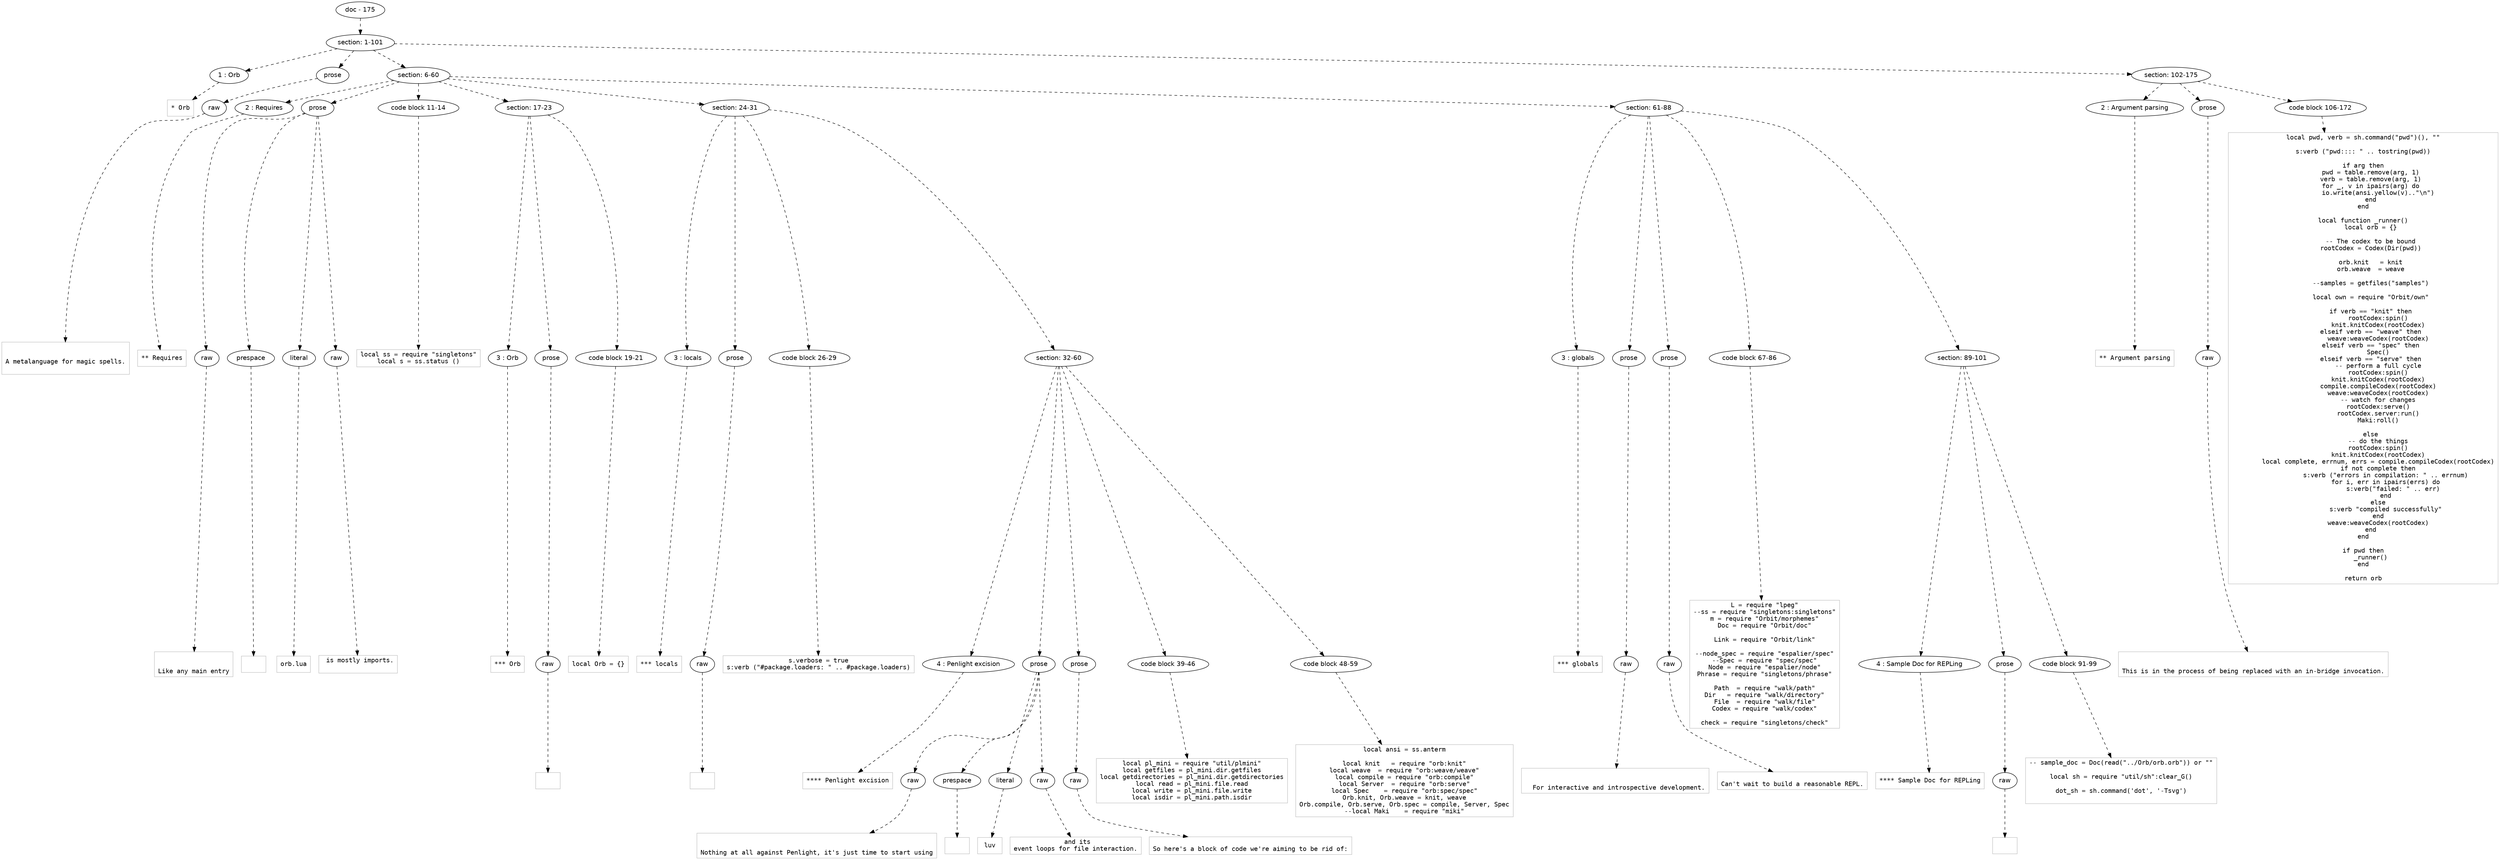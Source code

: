 digraph lpegNode {

node [fontname=Helvetica]
edge [style=dashed]

doc_0 [label="doc - 175"]


doc_0 -> { section_1}
{rank=same; section_1}

section_1 [label="section: 1-101"]


// END RANK doc_0

section_1 -> { header_2 prose_3 section_4 section_5}
{rank=same; header_2 prose_3 section_4 section_5}

header_2 [label="1 : Orb"]

prose_3 [label="prose"]

section_4 [label="section: 6-60"]

section_5 [label="section: 102-175"]


// END RANK section_1

header_2 -> leaf_6
leaf_6  [color=Gray,shape=rectangle,fontname=Inconsolata,label="* Orb"]
// END RANK header_2

prose_3 -> { raw_7}
{rank=same; raw_7}

raw_7 [label="raw"]


// END RANK prose_3

raw_7 -> leaf_8
leaf_8  [color=Gray,shape=rectangle,fontname=Inconsolata,label="

A metalanguage for magic spells.

"]
// END RANK raw_7

section_4 -> { header_9 prose_10 codeblock_11 section_12 section_13 section_14}
{rank=same; header_9 prose_10 codeblock_11 section_12 section_13 section_14}

header_9 [label="2 : Requires"]

prose_10 [label="prose"]

codeblock_11 [label="code block 11-14"]

section_12 [label="section: 17-23"]

section_13 [label="section: 24-31"]

section_14 [label="section: 61-88"]


// END RANK section_4

header_9 -> leaf_15
leaf_15  [color=Gray,shape=rectangle,fontname=Inconsolata,label="** Requires"]
// END RANK header_9

prose_10 -> { raw_16 prespace_17 literal_18 raw_19}
{rank=same; raw_16 prespace_17 literal_18 raw_19}

raw_16 [label="raw"]

prespace_17 [label="prespace"]

literal_18 [label="literal"]

raw_19 [label="raw"]


// END RANK prose_10

raw_16 -> leaf_20
leaf_20  [color=Gray,shape=rectangle,fontname=Inconsolata,label="

Like any main entry"]
// END RANK raw_16

prespace_17 -> leaf_21
leaf_21  [color=Gray,shape=rectangle,fontname=Inconsolata,label=" "]
// END RANK prespace_17

literal_18 -> leaf_22
leaf_22  [color=Gray,shape=rectangle,fontname=Inconsolata,label="orb.lua"]
// END RANK literal_18

raw_19 -> leaf_23
leaf_23  [color=Gray,shape=rectangle,fontname=Inconsolata,label=" is mostly imports.

"]
// END RANK raw_19

codeblock_11 -> leaf_24
leaf_24  [color=Gray,shape=rectangle,fontname=Inconsolata,label="local ss = require \"singletons\"
local s = ss.status ()"]
// END RANK codeblock_11

section_12 -> { header_25 prose_26 codeblock_27}
{rank=same; header_25 prose_26 codeblock_27}

header_25 [label="3 : Orb"]

prose_26 [label="prose"]

codeblock_27 [label="code block 19-21"]


// END RANK section_12

header_25 -> leaf_28
leaf_28  [color=Gray,shape=rectangle,fontname=Inconsolata,label="*** Orb"]
// END RANK header_25

prose_26 -> { raw_29}
{rank=same; raw_29}

raw_29 [label="raw"]


// END RANK prose_26

raw_29 -> leaf_30
leaf_30  [color=Gray,shape=rectangle,fontname=Inconsolata,label="
"]
// END RANK raw_29

codeblock_27 -> leaf_31
leaf_31  [color=Gray,shape=rectangle,fontname=Inconsolata,label="local Orb = {}"]
// END RANK codeblock_27

section_13 -> { header_32 prose_33 codeblock_34 section_35}
{rank=same; header_32 prose_33 codeblock_34 section_35}

header_32 [label="3 : locals"]

prose_33 [label="prose"]

codeblock_34 [label="code block 26-29"]

section_35 [label="section: 32-60"]


// END RANK section_13

header_32 -> leaf_36
leaf_36  [color=Gray,shape=rectangle,fontname=Inconsolata,label="*** locals"]
// END RANK header_32

prose_33 -> { raw_37}
{rank=same; raw_37}

raw_37 [label="raw"]


// END RANK prose_33

raw_37 -> leaf_38
leaf_38  [color=Gray,shape=rectangle,fontname=Inconsolata,label="
"]
// END RANK raw_37

codeblock_34 -> leaf_39
leaf_39  [color=Gray,shape=rectangle,fontname=Inconsolata,label="s.verbose = true
s:verb (\"#package.loaders: \" .. #package.loaders)"]
// END RANK codeblock_34

section_35 -> { header_40 prose_41 prose_42 codeblock_43 codeblock_44}
{rank=same; header_40 prose_41 prose_42 codeblock_43 codeblock_44}

header_40 [label="4 : Penlight excision"]

prose_41 [label="prose"]

prose_42 [label="prose"]

codeblock_43 [label="code block 39-46"]

codeblock_44 [label="code block 48-59"]


// END RANK section_35

header_40 -> leaf_45
leaf_45  [color=Gray,shape=rectangle,fontname=Inconsolata,label="**** Penlight excision"]
// END RANK header_40

prose_41 -> { raw_46 prespace_47 literal_48 raw_49}
{rank=same; raw_46 prespace_47 literal_48 raw_49}

raw_46 [label="raw"]

prespace_47 [label="prespace"]

literal_48 [label="literal"]

raw_49 [label="raw"]


// END RANK prose_41

raw_46 -> leaf_50
leaf_50  [color=Gray,shape=rectangle,fontname=Inconsolata,label="

Nothing at all against Penlight, it's just time to start using"]
// END RANK raw_46

prespace_47 -> leaf_51
leaf_51  [color=Gray,shape=rectangle,fontname=Inconsolata,label=" "]
// END RANK prespace_47

literal_48 -> leaf_52
leaf_52  [color=Gray,shape=rectangle,fontname=Inconsolata,label="luv"]
// END RANK literal_48

raw_49 -> leaf_53
leaf_53  [color=Gray,shape=rectangle,fontname=Inconsolata,label=" and its
event loops for file interaction.
"]
// END RANK raw_49

prose_42 -> { raw_54}
{rank=same; raw_54}

raw_54 [label="raw"]


// END RANK prose_42

raw_54 -> leaf_55
leaf_55  [color=Gray,shape=rectangle,fontname=Inconsolata,label="
So here's a block of code we're aiming to be rid of:
"]
// END RANK raw_54

codeblock_43 -> leaf_56
leaf_56  [color=Gray,shape=rectangle,fontname=Inconsolata,label="local pl_mini = require \"util/plmini\"
local getfiles = pl_mini.dir.getfiles
local getdirectories = pl_mini.dir.getdirectories
local read = pl_mini.file.read
local write = pl_mini.file.write
local isdir = pl_mini.path.isdir"]
// END RANK codeblock_43

codeblock_44 -> leaf_57
leaf_57  [color=Gray,shape=rectangle,fontname=Inconsolata,label="local ansi = ss.anterm

local knit   = require \"orb:knit\"
local weave  = require \"orb:weave/weave\"
local compile = require \"orb:compile\"
local Server  = require \"orb:serve\"
local Spec    = require \"orb:spec/spec\"
Orb.knit, Orb.weave = knit, weave
Orb.compile, Orb.serve, Orb.spec = compile, Server, Spec
--local Maki    = require \"miki\""]
// END RANK codeblock_44

section_14 -> { header_58 prose_59 prose_60 codeblock_61 section_62}
{rank=same; header_58 prose_59 prose_60 codeblock_61 section_62}

header_58 [label="3 : globals"]

prose_59 [label="prose"]

prose_60 [label="prose"]

codeblock_61 [label="code block 67-86"]

section_62 [label="section: 89-101"]


// END RANK section_14

header_58 -> leaf_63
leaf_63  [color=Gray,shape=rectangle,fontname=Inconsolata,label="*** globals"]
// END RANK header_58

prose_59 -> { raw_64}
{rank=same; raw_64}

raw_64 [label="raw"]


// END RANK prose_59

raw_64 -> leaf_65
leaf_65  [color=Gray,shape=rectangle,fontname=Inconsolata,label="

  For interactive and introspective development.
"]
// END RANK raw_64

prose_60 -> { raw_66}
{rank=same; raw_66}

raw_66 [label="raw"]


// END RANK prose_60

raw_66 -> leaf_67
leaf_67  [color=Gray,shape=rectangle,fontname=Inconsolata,label="
Can't wait to build a reasonable REPL.
"]
// END RANK raw_66

codeblock_61 -> leaf_68
leaf_68  [color=Gray,shape=rectangle,fontname=Inconsolata,label="L = require \"lpeg\"
--ss = require \"singletons:singletons\"
m = require \"Orbit/morphemes\"
Doc = require \"Orbit/doc\"

Link = require \"Orbit/link\"

--node_spec = require \"espalier/spec\"
--Spec = require \"spec/spec\"
Node = require \"espalier/node\"
Phrase = require \"singletons/phrase\"

Path  = require \"walk/path\"
Dir   = require \"walk/directory\"
File  = require \"walk/file\"
Codex = require \"walk/codex\"

check = require \"singletons/check\""]
// END RANK codeblock_61

section_62 -> { header_69 prose_70 codeblock_71}
{rank=same; header_69 prose_70 codeblock_71}

header_69 [label="4 : Sample Doc for REPLing"]

prose_70 [label="prose"]

codeblock_71 [label="code block 91-99"]


// END RANK section_62

header_69 -> leaf_72
leaf_72  [color=Gray,shape=rectangle,fontname=Inconsolata,label="**** Sample Doc for REPLing"]
// END RANK header_69

prose_70 -> { raw_73}
{rank=same; raw_73}

raw_73 [label="raw"]


// END RANK prose_70

raw_73 -> leaf_74
leaf_74  [color=Gray,shape=rectangle,fontname=Inconsolata,label="
"]
// END RANK raw_73

codeblock_71 -> leaf_75
leaf_75  [color=Gray,shape=rectangle,fontname=Inconsolata,label="-- sample_doc = Doc(read(\"../Orb/orb.orb\")) or \"\"

local sh = require \"util/sh\":clear_G()

dot_sh = sh.command('dot', '-Tsvg')

"]
// END RANK codeblock_71

section_5 -> { header_76 prose_77 codeblock_78}
{rank=same; header_76 prose_77 codeblock_78}

header_76 [label="2 : Argument parsing"]

prose_77 [label="prose"]

codeblock_78 [label="code block 106-172"]


// END RANK section_5

header_76 -> leaf_79
leaf_79  [color=Gray,shape=rectangle,fontname=Inconsolata,label="** Argument parsing"]
// END RANK header_76

prose_77 -> { raw_80}
{rank=same; raw_80}

raw_80 [label="raw"]


// END RANK prose_77

raw_80 -> leaf_81
leaf_81  [color=Gray,shape=rectangle,fontname=Inconsolata,label="

This is in the process of being replaced with an in-bridge invocation.
"]
// END RANK raw_80

codeblock_78 -> leaf_82
leaf_82  [color=Gray,shape=rectangle,fontname=Inconsolata,label="local pwd, verb = sh.command(\"pwd\")(), \"\"

s:verb (\"pwd:::: \" .. tostring(pwd))

if arg then
    pwd = table.remove(arg, 1)
    verb = table.remove(arg, 1)
    for _, v in ipairs(arg) do
        io.write(ansi.yellow(v)..\"\\n\")
    end
end

local function _runner()
    local orb = {}

    -- The codex to be bound
    rootCodex = Codex(Dir(pwd))

    orb.knit   = knit
    orb.weave  = weave

    --samples = getfiles(\"samples\")

    local own = require \"Orbit/own\"

    if verb == \"knit\" then
        rootCodex:spin()
        knit.knitCodex(rootCodex)
    elseif verb == \"weave\" then
        weave:weaveCodex(rootCodex)
    elseif verb == \"spec\" then
        Spec()
    elseif verb == \"serve\" then
        -- perform a full cycle
        rootCodex:spin()
        knit.knitCodex(rootCodex)
        compile.compileCodex(rootCodex)
        weave:weaveCodex(rootCodex)
        -- watch for changes
        rootCodex:serve()
        rootCodex.server:run()
        Maki:roll()

    else
        -- do the things
        rootCodex:spin()
        knit.knitCodex(rootCodex)
        local complete, errnum, errs = compile.compileCodex(rootCodex)
        if not complete then
            s:verb (\"errors in compilation: \" .. errnum)
            for i, err in ipairs(errs) do
                s:verb(\"failed: \" .. err)
            end
        else
            s:verb \"compiled successfully\"
        end
        weave:weaveCodex(rootCodex)
    end
end

if pwd then
    _runner()
end

return orb"]
// END RANK codeblock_78


}

